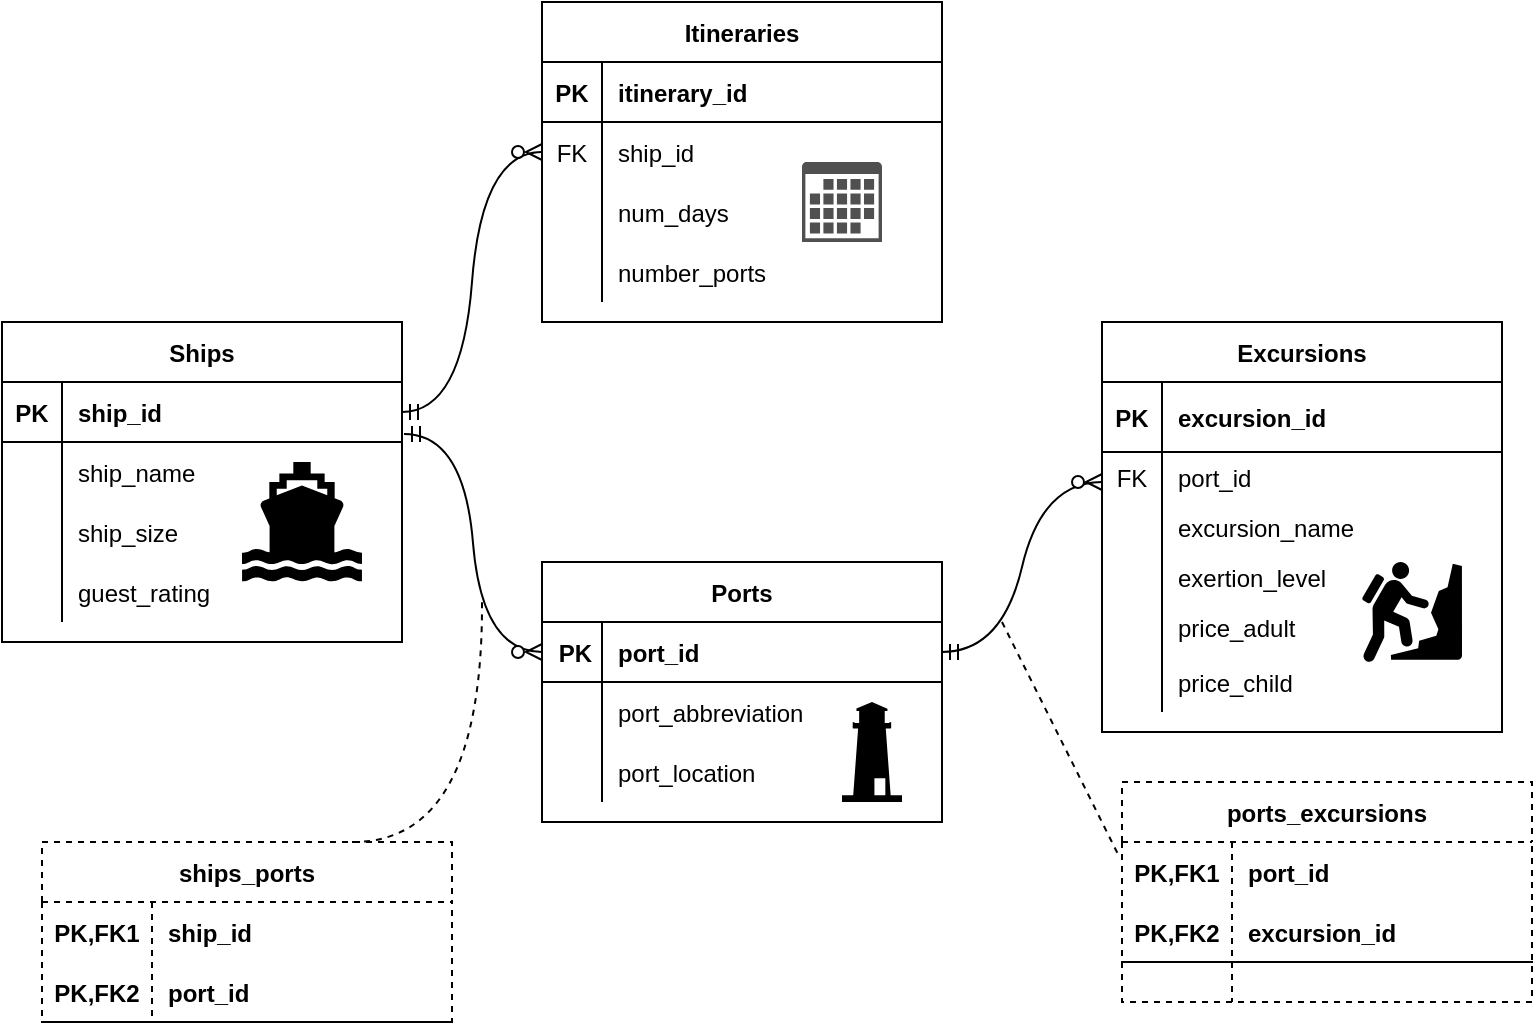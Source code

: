 <mxfile version="19.0.3" type="device"><diagram id="LcGvfuIVLGOk-ull4Rj8" name="Page-1"><mxGraphModel dx="1186" dy="725" grid="1" gridSize="10" guides="1" tooltips="1" connect="1" arrows="1" fold="1" page="1" pageScale="1" pageWidth="850" pageHeight="1100" math="0" shadow="0"><root><mxCell id="0"/><mxCell id="1" parent="0"/><mxCell id="Hkpx3gKy6T2msnNDm3Sz-1" value="Ships" style="shape=table;startSize=30;container=1;collapsible=1;childLayout=tableLayout;fixedRows=1;rowLines=0;fontStyle=1;align=center;resizeLast=1;" parent="1" vertex="1"><mxGeometry x="30" y="300" width="200" height="160" as="geometry"/></mxCell><mxCell id="Hkpx3gKy6T2msnNDm3Sz-2" value="" style="shape=tableRow;horizontal=0;startSize=0;swimlaneHead=0;swimlaneBody=0;fillColor=none;collapsible=0;dropTarget=0;points=[[0,0.5],[1,0.5]];portConstraint=eastwest;top=0;left=0;right=0;bottom=1;" parent="Hkpx3gKy6T2msnNDm3Sz-1" vertex="1"><mxGeometry y="30" width="200" height="30" as="geometry"/></mxCell><mxCell id="Hkpx3gKy6T2msnNDm3Sz-3" value="PK" style="shape=partialRectangle;connectable=0;fillColor=none;top=0;left=0;bottom=0;right=0;fontStyle=1;overflow=hidden;" parent="Hkpx3gKy6T2msnNDm3Sz-2" vertex="1"><mxGeometry width="30" height="30" as="geometry"><mxRectangle width="30" height="30" as="alternateBounds"/></mxGeometry></mxCell><mxCell id="Hkpx3gKy6T2msnNDm3Sz-4" value="ship_id" style="shape=partialRectangle;connectable=0;fillColor=none;top=0;left=0;bottom=0;right=0;align=left;spacingLeft=6;fontStyle=1;overflow=hidden;" parent="Hkpx3gKy6T2msnNDm3Sz-2" vertex="1"><mxGeometry x="30" width="170" height="30" as="geometry"><mxRectangle width="170" height="30" as="alternateBounds"/></mxGeometry></mxCell><mxCell id="Hkpx3gKy6T2msnNDm3Sz-5" value="" style="shape=tableRow;horizontal=0;startSize=0;swimlaneHead=0;swimlaneBody=0;fillColor=none;collapsible=0;dropTarget=0;points=[[0,0.5],[1,0.5]];portConstraint=eastwest;top=0;left=0;right=0;bottom=0;" parent="Hkpx3gKy6T2msnNDm3Sz-1" vertex="1"><mxGeometry y="60" width="200" height="30" as="geometry"/></mxCell><mxCell id="Hkpx3gKy6T2msnNDm3Sz-6" value="" style="shape=partialRectangle;connectable=0;fillColor=none;top=0;left=0;bottom=0;right=0;editable=1;overflow=hidden;" parent="Hkpx3gKy6T2msnNDm3Sz-5" vertex="1"><mxGeometry width="30" height="30" as="geometry"><mxRectangle width="30" height="30" as="alternateBounds"/></mxGeometry></mxCell><mxCell id="Hkpx3gKy6T2msnNDm3Sz-7" value="ship_name" style="shape=partialRectangle;connectable=0;fillColor=none;top=0;left=0;bottom=0;right=0;align=left;spacingLeft=6;overflow=hidden;" parent="Hkpx3gKy6T2msnNDm3Sz-5" vertex="1"><mxGeometry x="30" width="170" height="30" as="geometry"><mxRectangle width="170" height="30" as="alternateBounds"/></mxGeometry></mxCell><mxCell id="Hkpx3gKy6T2msnNDm3Sz-8" value="" style="shape=tableRow;horizontal=0;startSize=0;swimlaneHead=0;swimlaneBody=0;fillColor=none;collapsible=0;dropTarget=0;points=[[0,0.5],[1,0.5]];portConstraint=eastwest;top=0;left=0;right=0;bottom=0;" parent="Hkpx3gKy6T2msnNDm3Sz-1" vertex="1"><mxGeometry y="90" width="200" height="30" as="geometry"/></mxCell><mxCell id="Hkpx3gKy6T2msnNDm3Sz-9" value="" style="shape=partialRectangle;connectable=0;fillColor=none;top=0;left=0;bottom=0;right=0;editable=1;overflow=hidden;" parent="Hkpx3gKy6T2msnNDm3Sz-8" vertex="1"><mxGeometry width="30" height="30" as="geometry"><mxRectangle width="30" height="30" as="alternateBounds"/></mxGeometry></mxCell><mxCell id="Hkpx3gKy6T2msnNDm3Sz-10" value="ship_size" style="shape=partialRectangle;connectable=0;fillColor=none;top=0;left=0;bottom=0;right=0;align=left;spacingLeft=6;overflow=hidden;" parent="Hkpx3gKy6T2msnNDm3Sz-8" vertex="1"><mxGeometry x="30" width="170" height="30" as="geometry"><mxRectangle width="170" height="30" as="alternateBounds"/></mxGeometry></mxCell><mxCell id="Hkpx3gKy6T2msnNDm3Sz-38" style="shape=tableRow;horizontal=0;startSize=0;swimlaneHead=0;swimlaneBody=0;fillColor=none;collapsible=0;dropTarget=0;points=[[0,0.5],[1,0.5]];portConstraint=eastwest;top=0;left=0;right=0;bottom=0;" parent="Hkpx3gKy6T2msnNDm3Sz-1" vertex="1"><mxGeometry y="120" width="200" height="30" as="geometry"/></mxCell><mxCell id="Hkpx3gKy6T2msnNDm3Sz-39" style="shape=partialRectangle;connectable=0;fillColor=none;top=0;left=0;bottom=0;right=0;editable=1;overflow=hidden;" parent="Hkpx3gKy6T2msnNDm3Sz-38" vertex="1"><mxGeometry width="30" height="30" as="geometry"><mxRectangle width="30" height="30" as="alternateBounds"/></mxGeometry></mxCell><mxCell id="Hkpx3gKy6T2msnNDm3Sz-40" value="guest_rating" style="shape=partialRectangle;connectable=0;fillColor=none;top=0;left=0;bottom=0;right=0;align=left;spacingLeft=6;overflow=hidden;" parent="Hkpx3gKy6T2msnNDm3Sz-38" vertex="1"><mxGeometry x="30" width="170" height="30" as="geometry"><mxRectangle width="170" height="30" as="alternateBounds"/></mxGeometry></mxCell><mxCell id="pipxYA9msflgA8TGdw19-1" value="Itineraries" style="shape=table;startSize=30;container=1;collapsible=1;childLayout=tableLayout;fixedRows=1;rowLines=0;fontStyle=1;align=center;resizeLast=1;" parent="1" vertex="1"><mxGeometry x="300" y="140" width="200" height="160" as="geometry"/></mxCell><mxCell id="pipxYA9msflgA8TGdw19-2" value="" style="shape=tableRow;horizontal=0;startSize=0;swimlaneHead=0;swimlaneBody=0;fillColor=none;collapsible=0;dropTarget=0;points=[[0,0.5],[1,0.5]];portConstraint=eastwest;top=0;left=0;right=0;bottom=1;" parent="pipxYA9msflgA8TGdw19-1" vertex="1"><mxGeometry y="30" width="200" height="30" as="geometry"/></mxCell><mxCell id="pipxYA9msflgA8TGdw19-3" value="PK" style="shape=partialRectangle;connectable=0;fillColor=none;top=0;left=0;bottom=0;right=0;fontStyle=1;overflow=hidden;" parent="pipxYA9msflgA8TGdw19-2" vertex="1"><mxGeometry width="30" height="30" as="geometry"><mxRectangle width="30" height="30" as="alternateBounds"/></mxGeometry></mxCell><mxCell id="pipxYA9msflgA8TGdw19-4" value="itinerary_id" style="shape=partialRectangle;connectable=0;fillColor=none;top=0;left=0;bottom=0;right=0;align=left;spacingLeft=6;fontStyle=1;overflow=hidden;" parent="pipxYA9msflgA8TGdw19-2" vertex="1"><mxGeometry x="30" width="170" height="30" as="geometry"><mxRectangle width="170" height="30" as="alternateBounds"/></mxGeometry></mxCell><mxCell id="pipxYA9msflgA8TGdw19-5" value="" style="shape=tableRow;horizontal=0;startSize=0;swimlaneHead=0;swimlaneBody=0;fillColor=none;collapsible=0;dropTarget=0;points=[[0,0.5],[1,0.5]];portConstraint=eastwest;top=0;left=0;right=0;bottom=0;" parent="pipxYA9msflgA8TGdw19-1" vertex="1"><mxGeometry y="60" width="200" height="30" as="geometry"/></mxCell><mxCell id="pipxYA9msflgA8TGdw19-6" value="FK" style="shape=partialRectangle;connectable=0;fillColor=none;top=0;left=0;bottom=0;right=0;editable=1;overflow=hidden;" parent="pipxYA9msflgA8TGdw19-5" vertex="1"><mxGeometry width="30" height="30" as="geometry"><mxRectangle width="30" height="30" as="alternateBounds"/></mxGeometry></mxCell><mxCell id="pipxYA9msflgA8TGdw19-7" value="ship_id" style="shape=partialRectangle;connectable=0;fillColor=none;top=0;left=0;bottom=0;right=0;align=left;spacingLeft=6;overflow=hidden;" parent="pipxYA9msflgA8TGdw19-5" vertex="1"><mxGeometry x="30" width="170" height="30" as="geometry"><mxRectangle width="170" height="30" as="alternateBounds"/></mxGeometry></mxCell><mxCell id="pipxYA9msflgA8TGdw19-8" value="" style="shape=tableRow;horizontal=0;startSize=0;swimlaneHead=0;swimlaneBody=0;fillColor=none;collapsible=0;dropTarget=0;points=[[0,0.5],[1,0.5]];portConstraint=eastwest;top=0;left=0;right=0;bottom=0;" parent="pipxYA9msflgA8TGdw19-1" vertex="1"><mxGeometry y="90" width="200" height="30" as="geometry"/></mxCell><mxCell id="pipxYA9msflgA8TGdw19-9" value="" style="shape=partialRectangle;connectable=0;fillColor=none;top=0;left=0;bottom=0;right=0;editable=1;overflow=hidden;" parent="pipxYA9msflgA8TGdw19-8" vertex="1"><mxGeometry width="30" height="30" as="geometry"><mxRectangle width="30" height="30" as="alternateBounds"/></mxGeometry></mxCell><mxCell id="pipxYA9msflgA8TGdw19-10" value="num_days" style="shape=partialRectangle;connectable=0;fillColor=none;top=0;left=0;bottom=0;right=0;align=left;spacingLeft=6;overflow=hidden;" parent="pipxYA9msflgA8TGdw19-8" vertex="1"><mxGeometry x="30" width="170" height="30" as="geometry"><mxRectangle width="170" height="30" as="alternateBounds"/></mxGeometry></mxCell><mxCell id="wPJrXkFMOH_ZN2NegZUb-4" style="shape=tableRow;horizontal=0;startSize=0;swimlaneHead=0;swimlaneBody=0;fillColor=none;collapsible=0;dropTarget=0;points=[[0,0.5],[1,0.5]];portConstraint=eastwest;top=0;left=0;right=0;bottom=0;" parent="pipxYA9msflgA8TGdw19-1" vertex="1"><mxGeometry y="120" width="200" height="30" as="geometry"/></mxCell><mxCell id="wPJrXkFMOH_ZN2NegZUb-5" style="shape=partialRectangle;connectable=0;fillColor=none;top=0;left=0;bottom=0;right=0;editable=1;overflow=hidden;" parent="wPJrXkFMOH_ZN2NegZUb-4" vertex="1"><mxGeometry width="30" height="30" as="geometry"><mxRectangle width="30" height="30" as="alternateBounds"/></mxGeometry></mxCell><mxCell id="wPJrXkFMOH_ZN2NegZUb-6" value="number_ports" style="shape=partialRectangle;connectable=0;fillColor=none;top=0;left=0;bottom=0;right=0;align=left;spacingLeft=6;overflow=hidden;" parent="wPJrXkFMOH_ZN2NegZUb-4" vertex="1"><mxGeometry x="30" width="170" height="30" as="geometry"><mxRectangle width="170" height="30" as="alternateBounds"/></mxGeometry></mxCell><mxCell id="pipxYA9msflgA8TGdw19-20" value="Excursions" style="shape=table;startSize=30;container=1;collapsible=1;childLayout=tableLayout;fixedRows=1;rowLines=0;fontStyle=1;align=center;resizeLast=1;" parent="1" vertex="1"><mxGeometry x="580" y="300" width="200" height="205" as="geometry"/></mxCell><mxCell id="pipxYA9msflgA8TGdw19-21" value="" style="shape=tableRow;horizontal=0;startSize=0;swimlaneHead=0;swimlaneBody=0;fillColor=none;collapsible=0;dropTarget=0;points=[[0,0.5],[1,0.5]];portConstraint=eastwest;top=0;left=0;right=0;bottom=1;" parent="pipxYA9msflgA8TGdw19-20" vertex="1"><mxGeometry y="30" width="200" height="35" as="geometry"/></mxCell><mxCell id="pipxYA9msflgA8TGdw19-22" value="PK" style="shape=partialRectangle;connectable=0;fillColor=none;top=0;left=0;bottom=0;right=0;fontStyle=1;overflow=hidden;" parent="pipxYA9msflgA8TGdw19-21" vertex="1"><mxGeometry width="30" height="35" as="geometry"><mxRectangle width="30" height="35" as="alternateBounds"/></mxGeometry></mxCell><mxCell id="pipxYA9msflgA8TGdw19-23" value="excursion_id" style="shape=partialRectangle;connectable=0;fillColor=none;top=0;left=0;bottom=0;right=0;align=left;spacingLeft=6;fontStyle=1;overflow=hidden;" parent="pipxYA9msflgA8TGdw19-21" vertex="1"><mxGeometry x="30" width="170" height="35" as="geometry"><mxRectangle width="170" height="35" as="alternateBounds"/></mxGeometry></mxCell><mxCell id="pipxYA9msflgA8TGdw19-24" value="" style="shape=tableRow;horizontal=0;startSize=0;swimlaneHead=0;swimlaneBody=0;fillColor=none;collapsible=0;dropTarget=0;points=[[0,0.5],[1,0.5]];portConstraint=eastwest;top=0;left=0;right=0;bottom=0;" parent="pipxYA9msflgA8TGdw19-20" vertex="1"><mxGeometry y="65" width="200" height="25" as="geometry"/></mxCell><mxCell id="pipxYA9msflgA8TGdw19-25" value="FK" style="shape=partialRectangle;connectable=0;fillColor=none;top=0;left=0;bottom=0;right=0;editable=1;overflow=hidden;" parent="pipxYA9msflgA8TGdw19-24" vertex="1"><mxGeometry width="30" height="25" as="geometry"><mxRectangle width="30" height="25" as="alternateBounds"/></mxGeometry></mxCell><mxCell id="pipxYA9msflgA8TGdw19-26" value="port_id" style="shape=partialRectangle;connectable=0;fillColor=none;top=0;left=0;bottom=0;right=0;align=left;spacingLeft=6;overflow=hidden;" parent="pipxYA9msflgA8TGdw19-24" vertex="1"><mxGeometry x="30" width="170" height="25" as="geometry"><mxRectangle width="170" height="25" as="alternateBounds"/></mxGeometry></mxCell><mxCell id="pipxYA9msflgA8TGdw19-27" value="" style="shape=tableRow;horizontal=0;startSize=0;swimlaneHead=0;swimlaneBody=0;fillColor=none;collapsible=0;dropTarget=0;points=[[0,0.5],[1,0.5]];portConstraint=eastwest;top=0;left=0;right=0;bottom=0;" parent="pipxYA9msflgA8TGdw19-20" vertex="1"><mxGeometry y="90" width="200" height="25" as="geometry"/></mxCell><mxCell id="pipxYA9msflgA8TGdw19-28" value="" style="shape=partialRectangle;connectable=0;fillColor=none;top=0;left=0;bottom=0;right=0;editable=1;overflow=hidden;" parent="pipxYA9msflgA8TGdw19-27" vertex="1"><mxGeometry width="30" height="25" as="geometry"><mxRectangle width="30" height="25" as="alternateBounds"/></mxGeometry></mxCell><mxCell id="pipxYA9msflgA8TGdw19-29" value="excursion_name" style="shape=partialRectangle;connectable=0;fillColor=none;top=0;left=0;bottom=0;right=0;align=left;spacingLeft=6;overflow=hidden;" parent="pipxYA9msflgA8TGdw19-27" vertex="1"><mxGeometry x="30" width="170" height="25" as="geometry"><mxRectangle width="170" height="25" as="alternateBounds"/></mxGeometry></mxCell><mxCell id="7uFB9oYKdiBo5GqDM1nk-17" style="shape=tableRow;horizontal=0;startSize=0;swimlaneHead=0;swimlaneBody=0;fillColor=none;collapsible=0;dropTarget=0;points=[[0,0.5],[1,0.5]];portConstraint=eastwest;top=0;left=0;right=0;bottom=0;" vertex="1" parent="pipxYA9msflgA8TGdw19-20"><mxGeometry y="115" width="200" height="25" as="geometry"/></mxCell><mxCell id="7uFB9oYKdiBo5GqDM1nk-18" style="shape=partialRectangle;connectable=0;fillColor=none;top=0;left=0;bottom=0;right=0;editable=1;overflow=hidden;" vertex="1" parent="7uFB9oYKdiBo5GqDM1nk-17"><mxGeometry width="30" height="25" as="geometry"><mxRectangle width="30" height="25" as="alternateBounds"/></mxGeometry></mxCell><mxCell id="7uFB9oYKdiBo5GqDM1nk-19" value="exertion_level" style="shape=partialRectangle;connectable=0;fillColor=none;top=0;left=0;bottom=0;right=0;align=left;spacingLeft=6;overflow=hidden;" vertex="1" parent="7uFB9oYKdiBo5GqDM1nk-17"><mxGeometry x="30" width="170" height="25" as="geometry"><mxRectangle width="170" height="25" as="alternateBounds"/></mxGeometry></mxCell><mxCell id="pipxYA9msflgA8TGdw19-30" value="" style="shape=tableRow;horizontal=0;startSize=0;swimlaneHead=0;swimlaneBody=0;fillColor=none;collapsible=0;dropTarget=0;points=[[0,0.5],[1,0.5]];portConstraint=eastwest;top=0;left=0;right=0;bottom=0;" parent="pipxYA9msflgA8TGdw19-20" vertex="1"><mxGeometry y="140" width="200" height="25" as="geometry"/></mxCell><mxCell id="pipxYA9msflgA8TGdw19-31" value="" style="shape=partialRectangle;connectable=0;fillColor=none;top=0;left=0;bottom=0;right=0;editable=1;overflow=hidden;" parent="pipxYA9msflgA8TGdw19-30" vertex="1"><mxGeometry width="30" height="25" as="geometry"><mxRectangle width="30" height="25" as="alternateBounds"/></mxGeometry></mxCell><mxCell id="pipxYA9msflgA8TGdw19-32" value="price_adult" style="shape=partialRectangle;connectable=0;fillColor=none;top=0;left=0;bottom=0;right=0;align=left;spacingLeft=6;overflow=hidden;" parent="pipxYA9msflgA8TGdw19-30" vertex="1"><mxGeometry x="30" width="170" height="25" as="geometry"><mxRectangle width="170" height="25" as="alternateBounds"/></mxGeometry></mxCell><mxCell id="ZB0l-6IMYwnUdKeeXOUY-1" style="shape=tableRow;horizontal=0;startSize=0;swimlaneHead=0;swimlaneBody=0;fillColor=none;collapsible=0;dropTarget=0;points=[[0,0.5],[1,0.5]];portConstraint=eastwest;top=0;left=0;right=0;bottom=0;" parent="pipxYA9msflgA8TGdw19-20" vertex="1"><mxGeometry y="165" width="200" height="30" as="geometry"/></mxCell><mxCell id="ZB0l-6IMYwnUdKeeXOUY-2" style="shape=partialRectangle;connectable=0;fillColor=none;top=0;left=0;bottom=0;right=0;editable=1;overflow=hidden;" parent="ZB0l-6IMYwnUdKeeXOUY-1" vertex="1"><mxGeometry width="30" height="30" as="geometry"><mxRectangle width="30" height="30" as="alternateBounds"/></mxGeometry></mxCell><mxCell id="ZB0l-6IMYwnUdKeeXOUY-3" value="price_child" style="shape=partialRectangle;connectable=0;fillColor=none;top=0;left=0;bottom=0;right=0;align=left;spacingLeft=6;overflow=hidden;" parent="ZB0l-6IMYwnUdKeeXOUY-1" vertex="1"><mxGeometry x="30" width="170" height="30" as="geometry"><mxRectangle width="170" height="30" as="alternateBounds"/></mxGeometry></mxCell><mxCell id="EWDNZ-uO_OLCUHs4zAZW-15" value="ships_ports" style="shape=table;startSize=30;container=1;collapsible=1;childLayout=tableLayout;fixedRows=1;rowLines=0;fontStyle=1;align=center;resizeLast=1;dashed=1;" parent="1" vertex="1"><mxGeometry x="50" y="560" width="205" height="90" as="geometry"/></mxCell><mxCell id="EWDNZ-uO_OLCUHs4zAZW-16" value="" style="shape=tableRow;horizontal=0;startSize=0;swimlaneHead=0;swimlaneBody=0;fillColor=none;collapsible=0;dropTarget=0;points=[[0,0.5],[1,0.5]];portConstraint=eastwest;top=0;left=0;right=0;bottom=0;" parent="EWDNZ-uO_OLCUHs4zAZW-15" vertex="1"><mxGeometry y="30" width="205" height="30" as="geometry"/></mxCell><mxCell id="EWDNZ-uO_OLCUHs4zAZW-17" value="PK,FK1" style="shape=partialRectangle;connectable=0;fillColor=none;top=0;left=0;bottom=0;right=0;fontStyle=1;overflow=hidden;" parent="EWDNZ-uO_OLCUHs4zAZW-16" vertex="1"><mxGeometry width="55" height="30" as="geometry"><mxRectangle width="55" height="30" as="alternateBounds"/></mxGeometry></mxCell><mxCell id="EWDNZ-uO_OLCUHs4zAZW-18" value="ship_id" style="shape=partialRectangle;connectable=0;fillColor=none;top=0;left=0;bottom=0;right=0;align=left;spacingLeft=6;fontStyle=1;overflow=hidden;" parent="EWDNZ-uO_OLCUHs4zAZW-16" vertex="1"><mxGeometry x="55" width="150" height="30" as="geometry"><mxRectangle width="150" height="30" as="alternateBounds"/></mxGeometry></mxCell><mxCell id="EWDNZ-uO_OLCUHs4zAZW-19" value="" style="shape=tableRow;horizontal=0;startSize=0;swimlaneHead=0;swimlaneBody=0;fillColor=none;collapsible=0;dropTarget=0;points=[[0,0.5],[1,0.5]];portConstraint=eastwest;top=0;left=0;right=0;bottom=1;" parent="EWDNZ-uO_OLCUHs4zAZW-15" vertex="1"><mxGeometry y="60" width="205" height="30" as="geometry"/></mxCell><mxCell id="EWDNZ-uO_OLCUHs4zAZW-20" value="PK,FK2" style="shape=partialRectangle;connectable=0;fillColor=none;top=0;left=0;bottom=0;right=0;fontStyle=1;overflow=hidden;" parent="EWDNZ-uO_OLCUHs4zAZW-19" vertex="1"><mxGeometry width="55" height="30" as="geometry"><mxRectangle width="55" height="30" as="alternateBounds"/></mxGeometry></mxCell><mxCell id="EWDNZ-uO_OLCUHs4zAZW-21" value="port_id" style="shape=partialRectangle;connectable=0;fillColor=none;top=0;left=0;bottom=0;right=0;align=left;spacingLeft=6;fontStyle=1;overflow=hidden;" parent="EWDNZ-uO_OLCUHs4zAZW-19" vertex="1"><mxGeometry x="55" width="150" height="30" as="geometry"><mxRectangle width="150" height="30" as="alternateBounds"/></mxGeometry></mxCell><mxCell id="LPv2OXkbKOlHYbizAoON-4" value="ports_excursions" style="shape=table;startSize=30;container=1;collapsible=1;childLayout=tableLayout;fixedRows=1;rowLines=0;fontStyle=1;align=center;resizeLast=1;dashed=1;" parent="1" vertex="1"><mxGeometry x="590" y="530" width="205" height="110" as="geometry"/></mxCell><mxCell id="LPv2OXkbKOlHYbizAoON-5" value="" style="shape=tableRow;horizontal=0;startSize=0;swimlaneHead=0;swimlaneBody=0;fillColor=none;collapsible=0;dropTarget=0;points=[[0,0.5],[1,0.5]];portConstraint=eastwest;top=0;left=0;right=0;bottom=0;" parent="LPv2OXkbKOlHYbizAoON-4" vertex="1"><mxGeometry y="30" width="205" height="30" as="geometry"/></mxCell><mxCell id="LPv2OXkbKOlHYbizAoON-6" value="PK,FK1" style="shape=partialRectangle;connectable=0;fillColor=none;top=0;left=0;bottom=0;right=0;fontStyle=1;overflow=hidden;" parent="LPv2OXkbKOlHYbizAoON-5" vertex="1"><mxGeometry width="55" height="30" as="geometry"><mxRectangle width="55" height="30" as="alternateBounds"/></mxGeometry></mxCell><mxCell id="LPv2OXkbKOlHYbizAoON-7" value="port_id" style="shape=partialRectangle;connectable=0;fillColor=none;top=0;left=0;bottom=0;right=0;align=left;spacingLeft=6;fontStyle=1;overflow=hidden;" parent="LPv2OXkbKOlHYbizAoON-5" vertex="1"><mxGeometry x="55" width="150" height="30" as="geometry"><mxRectangle width="150" height="30" as="alternateBounds"/></mxGeometry></mxCell><mxCell id="LPv2OXkbKOlHYbizAoON-8" value="" style="shape=tableRow;horizontal=0;startSize=0;swimlaneHead=0;swimlaneBody=0;fillColor=none;collapsible=0;dropTarget=0;points=[[0,0.5],[1,0.5]];portConstraint=eastwest;top=0;left=0;right=0;bottom=1;" parent="LPv2OXkbKOlHYbizAoON-4" vertex="1"><mxGeometry y="60" width="205" height="30" as="geometry"/></mxCell><mxCell id="LPv2OXkbKOlHYbizAoON-9" value="PK,FK2" style="shape=partialRectangle;connectable=0;fillColor=none;top=0;left=0;bottom=0;right=0;fontStyle=1;overflow=hidden;" parent="LPv2OXkbKOlHYbizAoON-8" vertex="1"><mxGeometry width="55" height="30" as="geometry"><mxRectangle width="55" height="30" as="alternateBounds"/></mxGeometry></mxCell><mxCell id="LPv2OXkbKOlHYbizAoON-10" value="excursion_id" style="shape=partialRectangle;connectable=0;fillColor=none;top=0;left=0;bottom=0;right=0;align=left;spacingLeft=6;fontStyle=1;overflow=hidden;" parent="LPv2OXkbKOlHYbizAoON-8" vertex="1"><mxGeometry x="55" width="150" height="30" as="geometry"><mxRectangle width="150" height="30" as="alternateBounds"/></mxGeometry></mxCell><mxCell id="LPv2OXkbKOlHYbizAoON-11" value="" style="shape=tableRow;horizontal=0;startSize=0;swimlaneHead=0;swimlaneBody=0;fillColor=none;collapsible=0;dropTarget=0;points=[[0,0.5],[1,0.5]];portConstraint=eastwest;top=0;left=0;right=0;bottom=0;" parent="LPv2OXkbKOlHYbizAoON-4" vertex="1"><mxGeometry y="90" width="205" height="20" as="geometry"/></mxCell><mxCell id="LPv2OXkbKOlHYbizAoON-12" value="" style="shape=partialRectangle;connectable=0;fillColor=none;top=0;left=0;bottom=0;right=0;editable=1;overflow=hidden;" parent="LPv2OXkbKOlHYbizAoON-11" vertex="1"><mxGeometry width="55" height="20" as="geometry"><mxRectangle width="55" height="20" as="alternateBounds"/></mxGeometry></mxCell><mxCell id="LPv2OXkbKOlHYbizAoON-13" value="" style="shape=partialRectangle;connectable=0;fillColor=none;top=0;left=0;bottom=0;right=0;align=left;spacingLeft=6;overflow=hidden;" parent="LPv2OXkbKOlHYbizAoON-11" vertex="1"><mxGeometry x="55" width="150" height="20" as="geometry"><mxRectangle width="150" height="20" as="alternateBounds"/></mxGeometry></mxCell><mxCell id="LPv2OXkbKOlHYbizAoON-15" value="" style="shape=mxgraph.signs.transportation.ship_2;html=1;pointerEvents=1;fillColor=#000000;strokeColor=none;verticalLabelPosition=bottom;verticalAlign=top;align=center;" parent="1" vertex="1"><mxGeometry x="150" y="370" width="60" height="60" as="geometry"/></mxCell><mxCell id="LPv2OXkbKOlHYbizAoON-16" value="" style="shape=mxgraph.signs.sports.climbing;html=1;pointerEvents=1;fillColor=#000000;strokeColor=none;verticalLabelPosition=bottom;verticalAlign=top;align=center;" parent="1" vertex="1"><mxGeometry x="710" y="420" width="50" height="50" as="geometry"/></mxCell><mxCell id="LPv2OXkbKOlHYbizAoON-18" value="" style="sketch=0;pointerEvents=1;shadow=0;dashed=0;html=1;strokeColor=none;fillColor=#505050;labelPosition=center;verticalLabelPosition=bottom;verticalAlign=top;outlineConnect=0;align=center;shape=mxgraph.office.concepts.calendar;" parent="1" vertex="1"><mxGeometry x="430" y="220" width="40" height="40" as="geometry"/></mxCell><mxCell id="LPv2OXkbKOlHYbizAoON-20" value="" style="shape=mxgraph.signs.transportation.lighthouse_2;html=1;pointerEvents=1;fillColor=#000000;strokeColor=none;verticalLabelPosition=bottom;verticalAlign=top;align=center;" parent="1" vertex="1"><mxGeometry x="450" y="490" width="30" height="50" as="geometry"/></mxCell><mxCell id="byEaiG5OTQMOpEnHqWb0-1" value="Ports" style="shape=table;startSize=30;container=1;collapsible=1;childLayout=tableLayout;fixedRows=1;rowLines=0;fontStyle=1;align=center;resizeLast=1;" parent="1" vertex="1"><mxGeometry x="300" y="420" width="200" height="130" as="geometry"/></mxCell><mxCell id="byEaiG5OTQMOpEnHqWb0-2" value="" style="shape=tableRow;horizontal=0;startSize=0;swimlaneHead=0;swimlaneBody=0;fillColor=none;collapsible=0;dropTarget=0;points=[[0,0.5],[1,0.5]];portConstraint=eastwest;top=0;left=0;right=0;bottom=1;" parent="byEaiG5OTQMOpEnHqWb0-1" vertex="1"><mxGeometry y="30" width="200" height="30" as="geometry"/></mxCell><mxCell id="byEaiG5OTQMOpEnHqWb0-3" value=" PK" style="shape=partialRectangle;connectable=0;fillColor=none;top=0;left=0;bottom=0;right=0;fontStyle=1;overflow=hidden;" parent="byEaiG5OTQMOpEnHqWb0-2" vertex="1"><mxGeometry width="30" height="30" as="geometry"><mxRectangle width="30" height="30" as="alternateBounds"/></mxGeometry></mxCell><mxCell id="byEaiG5OTQMOpEnHqWb0-4" value="port_id" style="shape=partialRectangle;connectable=0;fillColor=none;top=0;left=0;bottom=0;right=0;align=left;spacingLeft=6;fontStyle=1;overflow=hidden;" parent="byEaiG5OTQMOpEnHqWb0-2" vertex="1"><mxGeometry x="30" width="170" height="30" as="geometry"><mxRectangle width="170" height="30" as="alternateBounds"/></mxGeometry></mxCell><mxCell id="byEaiG5OTQMOpEnHqWb0-5" value="" style="shape=tableRow;horizontal=0;startSize=0;swimlaneHead=0;swimlaneBody=0;fillColor=none;collapsible=0;dropTarget=0;points=[[0,0.5],[1,0.5]];portConstraint=eastwest;top=0;left=0;right=0;bottom=0;" parent="byEaiG5OTQMOpEnHqWb0-1" vertex="1"><mxGeometry y="60" width="200" height="30" as="geometry"/></mxCell><mxCell id="byEaiG5OTQMOpEnHqWb0-6" value="" style="shape=partialRectangle;connectable=0;fillColor=none;top=0;left=0;bottom=0;right=0;editable=1;overflow=hidden;" parent="byEaiG5OTQMOpEnHqWb0-5" vertex="1"><mxGeometry width="30" height="30" as="geometry"><mxRectangle width="30" height="30" as="alternateBounds"/></mxGeometry></mxCell><mxCell id="byEaiG5OTQMOpEnHqWb0-7" value="port_abbreviation" style="shape=partialRectangle;connectable=0;fillColor=none;top=0;left=0;bottom=0;right=0;align=left;spacingLeft=6;overflow=hidden;" parent="byEaiG5OTQMOpEnHqWb0-5" vertex="1"><mxGeometry x="30" width="170" height="30" as="geometry"><mxRectangle width="170" height="30" as="alternateBounds"/></mxGeometry></mxCell><mxCell id="byEaiG5OTQMOpEnHqWb0-8" value="" style="shape=tableRow;horizontal=0;startSize=0;swimlaneHead=0;swimlaneBody=0;fillColor=none;collapsible=0;dropTarget=0;points=[[0,0.5],[1,0.5]];portConstraint=eastwest;top=0;left=0;right=0;bottom=0;" parent="byEaiG5OTQMOpEnHqWb0-1" vertex="1"><mxGeometry y="90" width="200" height="30" as="geometry"/></mxCell><mxCell id="byEaiG5OTQMOpEnHqWb0-9" value="" style="shape=partialRectangle;connectable=0;fillColor=none;top=0;left=0;bottom=0;right=0;editable=1;overflow=hidden;" parent="byEaiG5OTQMOpEnHqWb0-8" vertex="1"><mxGeometry width="30" height="30" as="geometry"><mxRectangle width="30" height="30" as="alternateBounds"/></mxGeometry></mxCell><mxCell id="byEaiG5OTQMOpEnHqWb0-10" value="port_location" style="shape=partialRectangle;connectable=0;fillColor=none;top=0;left=0;bottom=0;right=0;align=left;spacingLeft=6;overflow=hidden;" parent="byEaiG5OTQMOpEnHqWb0-8" vertex="1"><mxGeometry x="30" width="170" height="30" as="geometry"><mxRectangle width="170" height="30" as="alternateBounds"/></mxGeometry></mxCell><mxCell id="byEaiG5OTQMOpEnHqWb0-15" value="" style="edgeStyle=entityRelationEdgeStyle;fontSize=12;html=1;endArrow=ERzeroToMany;startArrow=ERmandOne;rounded=0;entryX=0;entryY=0.5;entryDx=0;entryDy=0;startFill=0;curved=1;exitX=1;exitY=0.5;exitDx=0;exitDy=0;" parent="1" source="Hkpx3gKy6T2msnNDm3Sz-2" target="pipxYA9msflgA8TGdw19-5" edge="1"><mxGeometry width="100" height="100" relative="1" as="geometry"><mxPoint x="230" y="320" as="sourcePoint"/><mxPoint x="300" y="180" as="targetPoint"/></mxGeometry></mxCell><mxCell id="7uFB9oYKdiBo5GqDM1nk-3" value="" style="edgeStyle=entityRelationEdgeStyle;fontSize=12;html=1;endArrow=ERzeroToMany;startArrow=ERmandOne;rounded=0;entryX=0;entryY=0.5;entryDx=0;entryDy=0;startFill=0;curved=1;exitX=1.005;exitY=0.867;exitDx=0;exitDy=0;exitPerimeter=0;" edge="1" parent="1" source="Hkpx3gKy6T2msnNDm3Sz-2" target="byEaiG5OTQMOpEnHqWb0-2"><mxGeometry width="100" height="100" relative="1" as="geometry"><mxPoint x="260" y="470" as="sourcePoint"/><mxPoint x="330" y="340" as="targetPoint"/></mxGeometry></mxCell><mxCell id="7uFB9oYKdiBo5GqDM1nk-5" value="" style="endArrow=none;dashed=1;html=1;rounded=0;edgeStyle=orthogonalEdgeStyle;curved=1;" edge="1" parent="1"><mxGeometry width="50" height="50" relative="1" as="geometry"><mxPoint x="205" y="560" as="sourcePoint"/><mxPoint x="270" y="440" as="targetPoint"/></mxGeometry></mxCell><mxCell id="7uFB9oYKdiBo5GqDM1nk-21" value="" style="edgeStyle=entityRelationEdgeStyle;fontSize=12;html=1;endArrow=ERzeroToMany;startArrow=ERmandOne;rounded=0;entryX=0;entryY=0.5;entryDx=0;entryDy=0;startFill=0;curved=1;exitX=1;exitY=0.5;exitDx=0;exitDy=0;" edge="1" parent="1" source="byEaiG5OTQMOpEnHqWb0-2"><mxGeometry width="100" height="100" relative="1" as="geometry"><mxPoint x="510" y="510" as="sourcePoint"/><mxPoint x="580" y="380" as="targetPoint"/></mxGeometry></mxCell><mxCell id="7uFB9oYKdiBo5GqDM1nk-22" value="" style="endArrow=none;dashed=1;html=1;rounded=0;entryX=-0.01;entryY=0.2;entryDx=0;entryDy=0;entryPerimeter=0;" edge="1" parent="1" target="LPv2OXkbKOlHYbizAoON-5"><mxGeometry width="50" height="50" relative="1" as="geometry"><mxPoint x="530" y="450" as="sourcePoint"/><mxPoint x="470" y="320" as="targetPoint"/></mxGeometry></mxCell></root></mxGraphModel></diagram></mxfile>